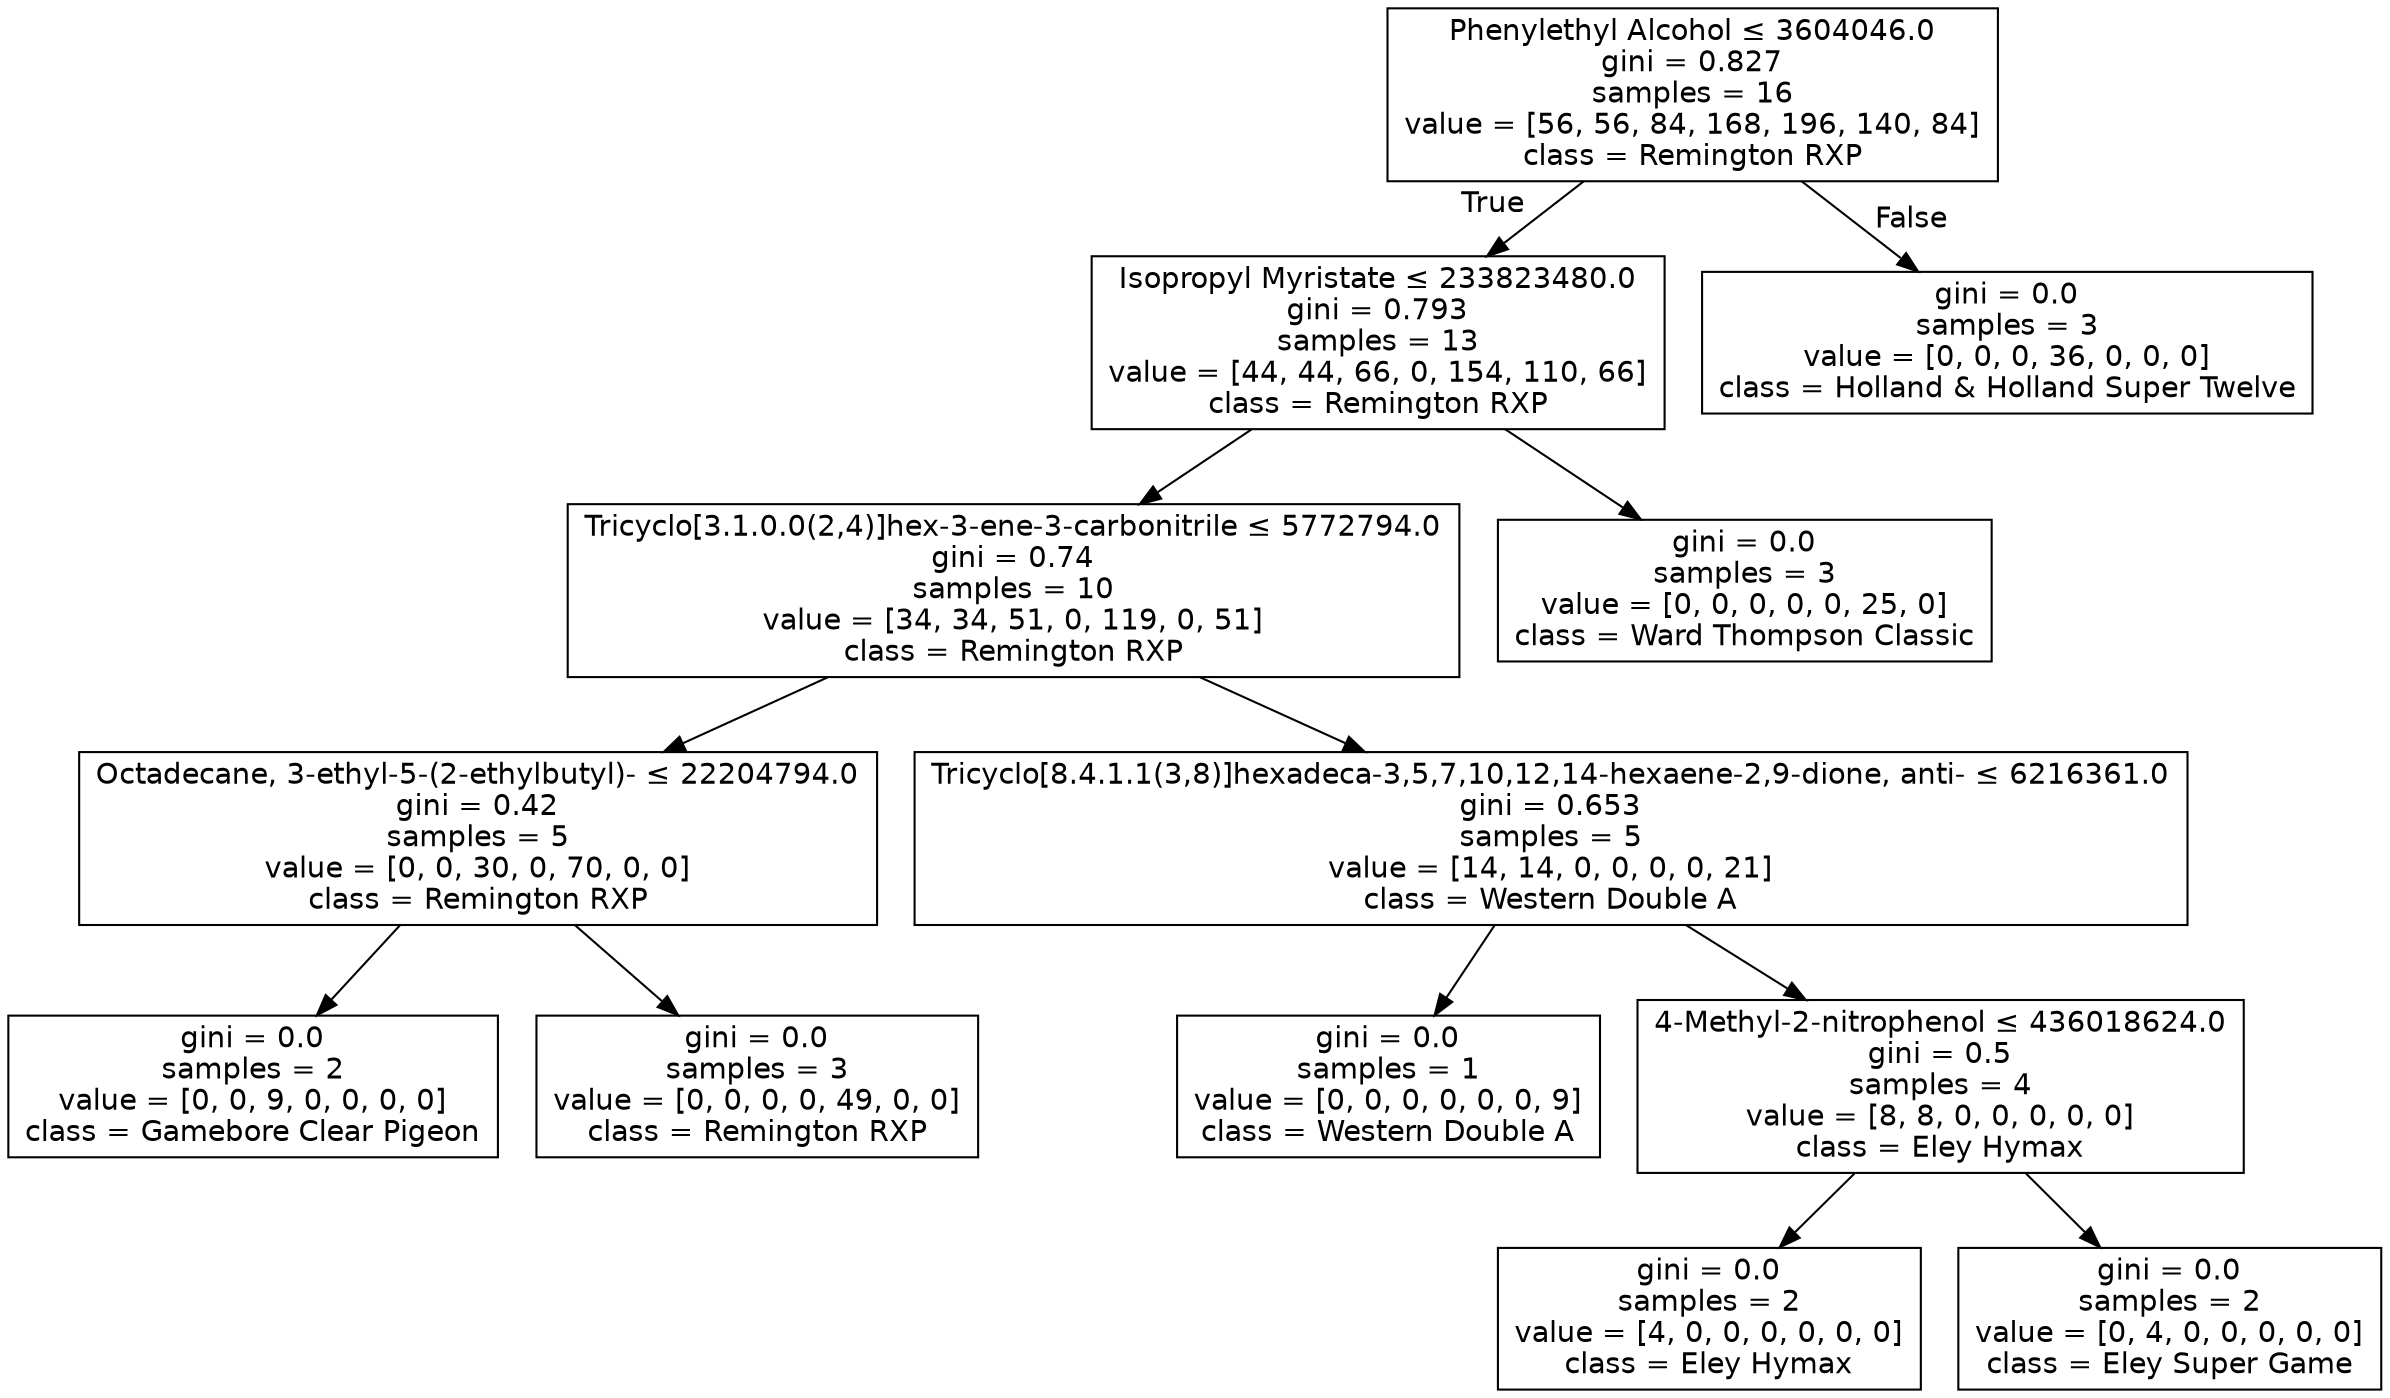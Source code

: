 digraph Tree {
node [shape=box, fontname="helvetica"] ;
edge [fontname="helvetica"] ;
0 [label=<Phenylethyl Alcohol &le; 3604046.0<br/>gini = 0.827<br/>samples = 16<br/>value = [56, 56, 84, 168, 196, 140, 84]<br/>class = Remington RXP>] ;
1 [label=<Isopropyl Myristate &le; 233823480.0<br/>gini = 0.793<br/>samples = 13<br/>value = [44, 44, 66, 0, 154, 110, 66]<br/>class = Remington RXP>] ;
0 -> 1 [labeldistance=2.5, labelangle=45, headlabel="True"] ;
2 [label=<Tricyclo[3.1.0.0(2,4)]hex-3-ene-3-carbonitrile &le; 5772794.0<br/>gini = 0.74<br/>samples = 10<br/>value = [34, 34, 51, 0, 119, 0, 51]<br/>class = Remington RXP>] ;
1 -> 2 ;
3 [label=<Octadecane, 3-ethyl-5-(2-ethylbutyl)- &le; 22204794.0<br/>gini = 0.42<br/>samples = 5<br/>value = [0, 0, 30, 0, 70, 0, 0]<br/>class = Remington RXP>] ;
2 -> 3 ;
4 [label=<gini = 0.0<br/>samples = 2<br/>value = [0, 0, 9, 0, 0, 0, 0]<br/>class = Gamebore Clear Pigeon>] ;
3 -> 4 ;
5 [label=<gini = 0.0<br/>samples = 3<br/>value = [0, 0, 0, 0, 49, 0, 0]<br/>class = Remington RXP>] ;
3 -> 5 ;
6 [label=<Tricyclo[8.4.1.1(3,8)]hexadeca-3,5,7,10,12,14-hexaene-2,9-dione, anti- &le; 6216361.0<br/>gini = 0.653<br/>samples = 5<br/>value = [14, 14, 0, 0, 0, 0, 21]<br/>class = Western Double A>] ;
2 -> 6 ;
7 [label=<gini = 0.0<br/>samples = 1<br/>value = [0, 0, 0, 0, 0, 0, 9]<br/>class = Western Double A>] ;
6 -> 7 ;
8 [label=<4-Methyl-2-nitrophenol &le; 436018624.0<br/>gini = 0.5<br/>samples = 4<br/>value = [8, 8, 0, 0, 0, 0, 0]<br/>class = Eley Hymax>] ;
6 -> 8 ;
9 [label=<gini = 0.0<br/>samples = 2<br/>value = [4, 0, 0, 0, 0, 0, 0]<br/>class = Eley Hymax>] ;
8 -> 9 ;
10 [label=<gini = 0.0<br/>samples = 2<br/>value = [0, 4, 0, 0, 0, 0, 0]<br/>class = Eley Super Game>] ;
8 -> 10 ;
11 [label=<gini = 0.0<br/>samples = 3<br/>value = [0, 0, 0, 0, 0, 25, 0]<br/>class = Ward Thompson Classic>] ;
1 -> 11 ;
12 [label=<gini = 0.0<br/>samples = 3<br/>value = [0, 0, 0, 36, 0, 0, 0]<br/>class = Holland &amp; Holland Super Twelve>] ;
0 -> 12 [labeldistance=2.5, labelangle=-45, headlabel="False"] ;
}
